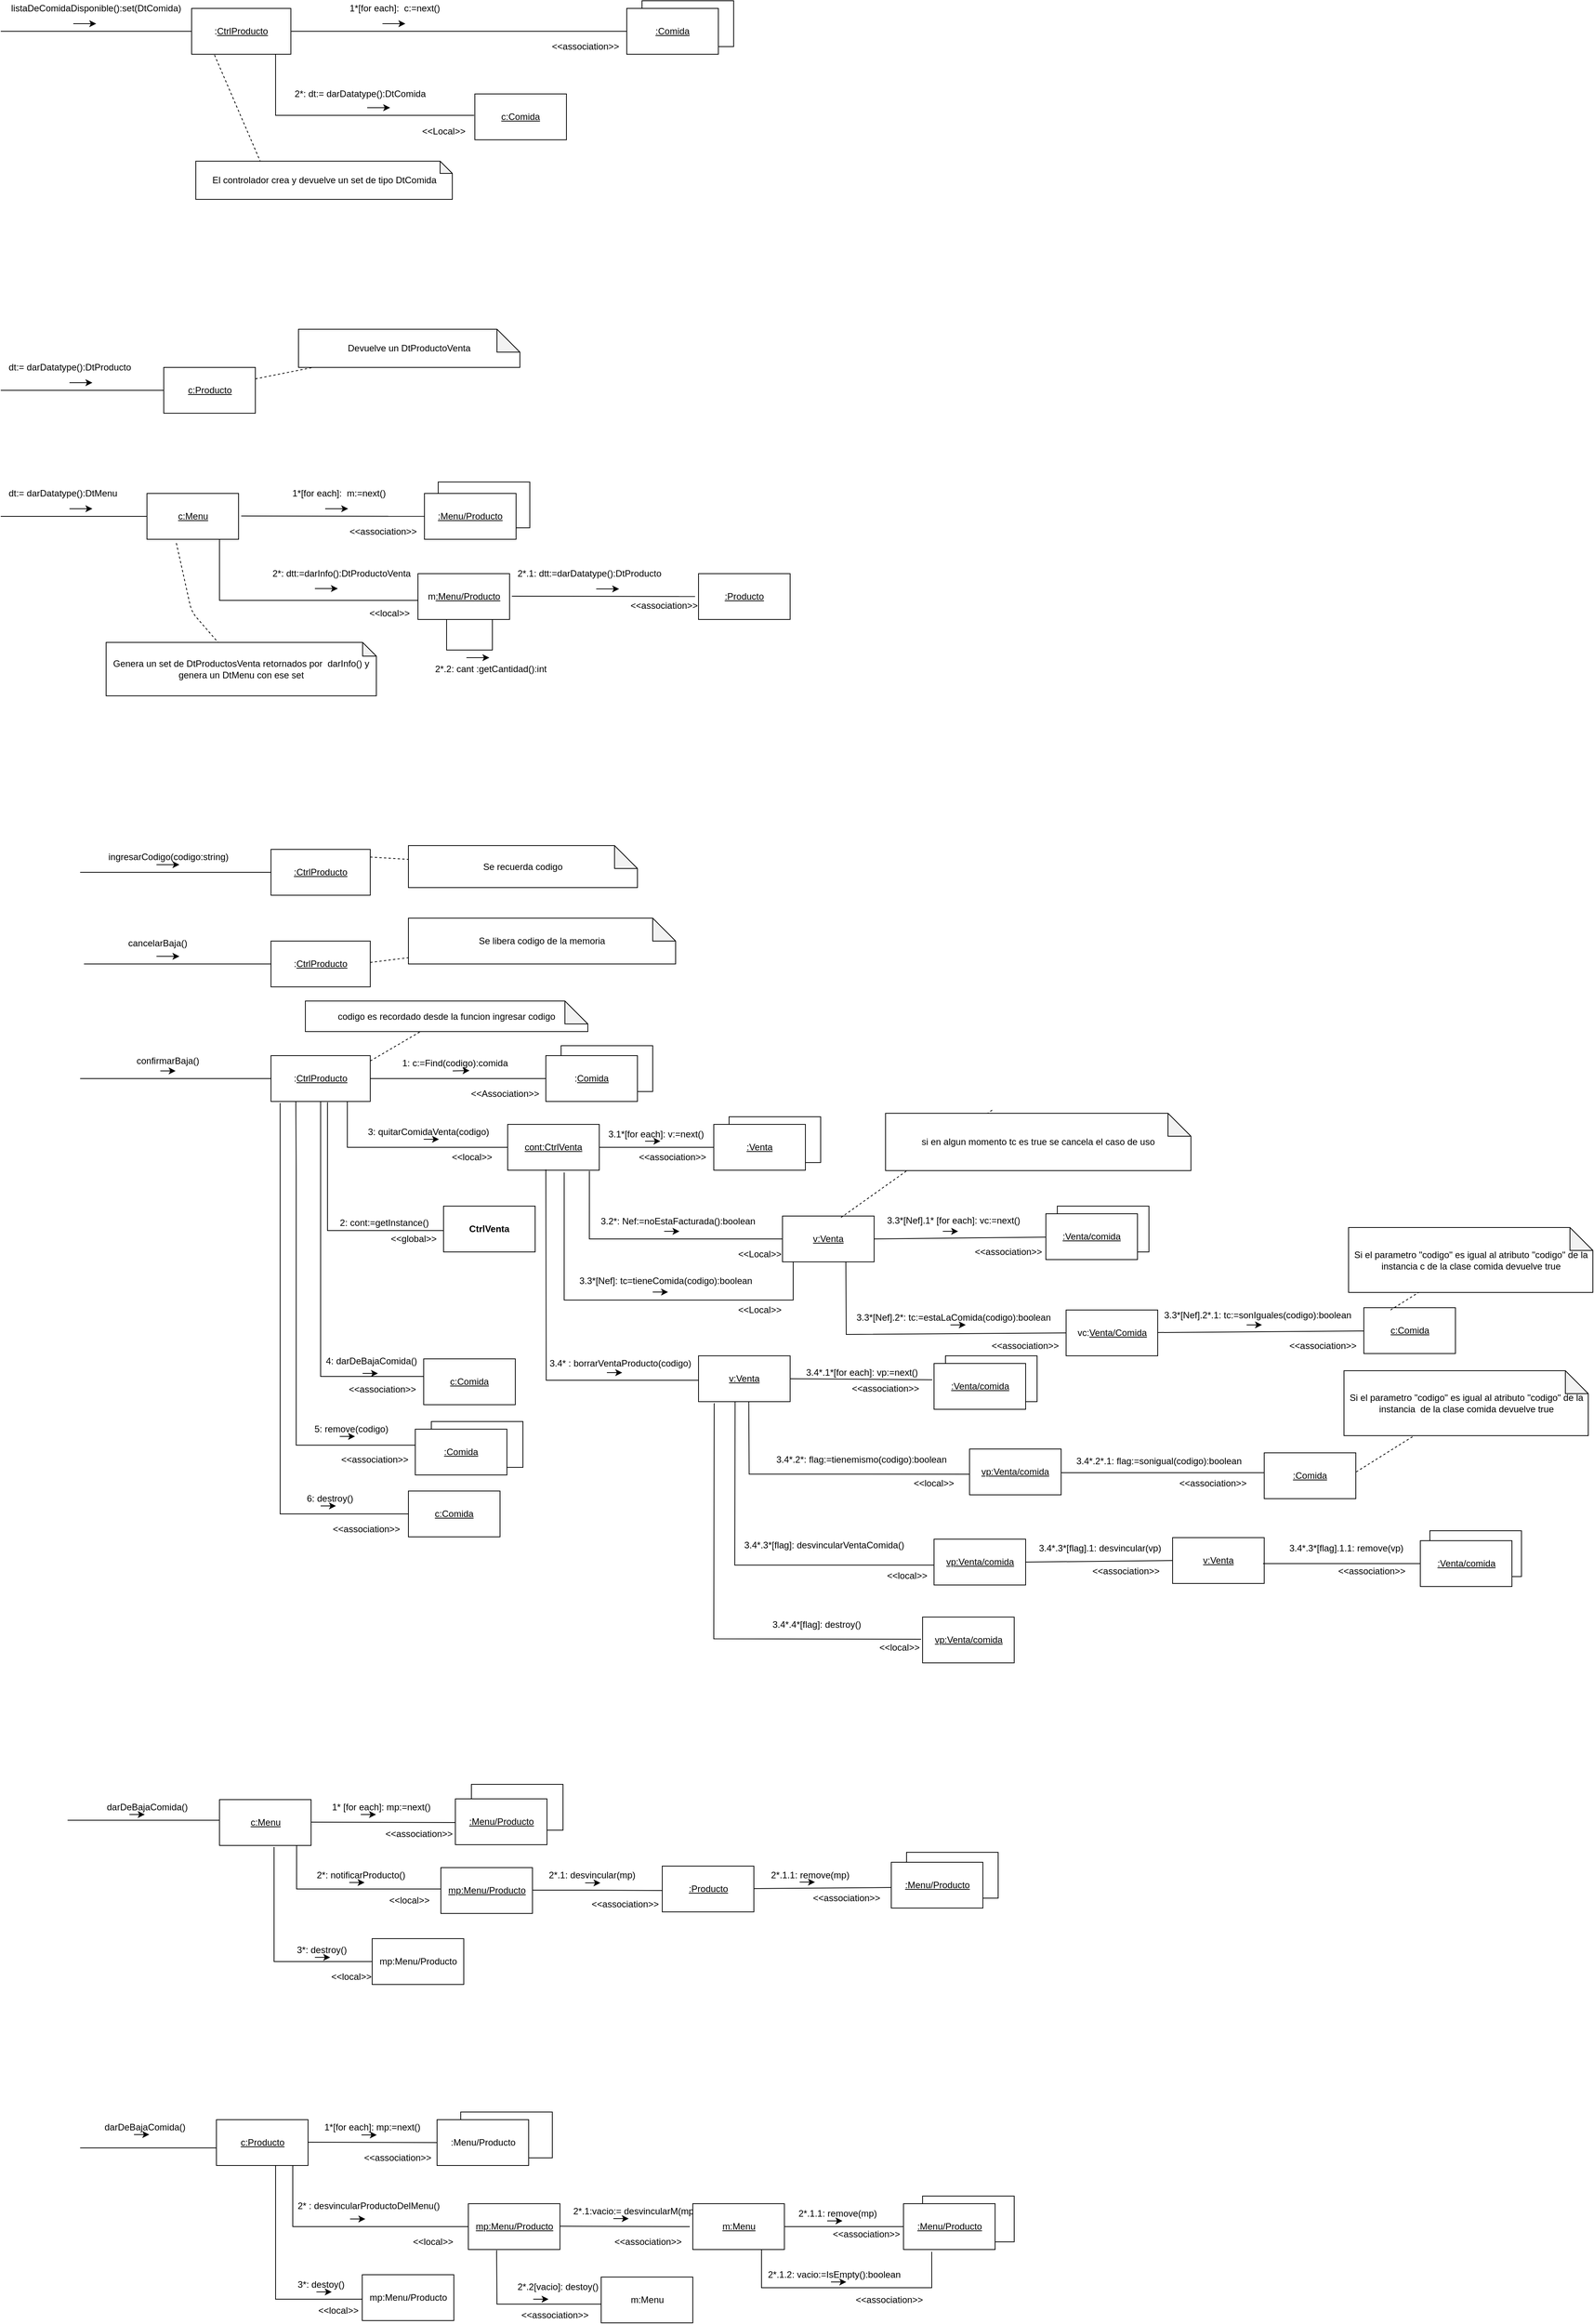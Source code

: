 <mxfile version="10.6.7" type="google"><diagram id="8ZuL53fBnTKYQdTXZJB1" name="Page-1"><mxGraphModel dx="2628" dy="1182" grid="1" gridSize="10" guides="1" tooltips="1" connect="1" arrows="1" fold="1" page="1" pageScale="1" pageWidth="850" pageHeight="1100" math="0" shadow="0"><root><mxCell id="0"/><mxCell id="1" parent="0"/><mxCell id="kp3QVYs0NOQMn31zcPfg-31" value="" style="rounded=0;whiteSpace=wrap;html=1;" parent="1" vertex="1"><mxGeometry x="583" y="730" width="120" height="60" as="geometry"/></mxCell><mxCell id="3lWbRvoysA0KFnT1BP3h-3" value="" style="rounded=0;whiteSpace=wrap;html=1;" parent="1" vertex="1"><mxGeometry x="850" y="100" width="120" height="60" as="geometry"/></mxCell><mxCell id="sJbSfijIt4_5veiHON84-160" value="" style="rounded=0;whiteSpace=wrap;html=1;" parent="1" vertex="1"><mxGeometry x="1217.5" y="2974" width="120" height="60" as="geometry"/></mxCell><mxCell id="sJbSfijIt4_5veiHON84-142" value="" style="rounded=0;whiteSpace=wrap;html=1;" parent="1" vertex="1"><mxGeometry x="612.5" y="2864" width="120" height="60" as="geometry"/></mxCell><mxCell id="sJbSfijIt4_5veiHON84-132" value="" style="rounded=0;whiteSpace=wrap;html=1;" parent="1" vertex="1"><mxGeometry x="1196.5" y="2524" width="120" height="60" as="geometry"/></mxCell><mxCell id="sJbSfijIt4_5veiHON84-115" value="" style="rounded=0;whiteSpace=wrap;html=1;" parent="1" vertex="1"><mxGeometry x="626.5" y="2435" width="120" height="60" as="geometry"/></mxCell><mxCell id="sJbSfijIt4_5veiHON84-95" value="" style="rounded=0;whiteSpace=wrap;html=1;" parent="1" vertex="1"><mxGeometry x="574" y="1960" width="120" height="60" as="geometry"/></mxCell><mxCell id="sJbSfijIt4_5veiHON84-60" value="" style="rounded=0;whiteSpace=wrap;html=1;" parent="1" vertex="1"><mxGeometry x="1394" y="1678" width="120" height="60" as="geometry"/></mxCell><mxCell id="sJbSfijIt4_5veiHON84-49" value="" style="rounded=0;whiteSpace=wrap;html=1;" parent="1" vertex="1"><mxGeometry x="964" y="1561" width="120" height="60" as="geometry"/></mxCell><mxCell id="sJbSfijIt4_5veiHON84-34" value="" style="rounded=0;whiteSpace=wrap;html=1;" parent="1" vertex="1"><mxGeometry x="744" y="1468" width="120" height="60" as="geometry"/></mxCell><mxCell id="sJbSfijIt4_5veiHON84-1" value="" style="endArrow=none;html=1;" parent="1" target="sJbSfijIt4_5veiHON84-3" edge="1"><mxGeometry width="50" height="50" relative="1" as="geometry"><mxPoint x="10" y="140" as="sourcePoint"/><mxPoint x="100" y="50" as="targetPoint"/></mxGeometry></mxCell><mxCell id="sJbSfijIt4_5veiHON84-3" value=":&lt;u&gt;CtrlProducto&lt;/u&gt;" style="rounded=0;whiteSpace=wrap;html=1;" parent="1" vertex="1"><mxGeometry x="260" y="110" width="130" height="60" as="geometry"/></mxCell><mxCell id="sJbSfijIt4_5veiHON84-5" value="listaDeComidaDisponible():set(DtComida)" style="text;html=1;strokeColor=none;fillColor=none;align=center;verticalAlign=middle;whiteSpace=wrap;rounded=0;" parent="1" vertex="1"><mxGeometry x="20" y="100" width="230" height="20" as="geometry"/></mxCell><mxCell id="sJbSfijIt4_5veiHON84-8" value="" style="endArrow=classic;html=1;" parent="1" edge="1"><mxGeometry width="50" height="50" relative="1" as="geometry"><mxPoint x="105" y="130" as="sourcePoint"/><mxPoint x="135" y="130" as="targetPoint"/></mxGeometry></mxCell><mxCell id="sJbSfijIt4_5veiHON84-9" value="" style="endArrow=none;html=1;" parent="1" target="sJbSfijIt4_5veiHON84-10" edge="1"><mxGeometry width="50" height="50" relative="1" as="geometry"><mxPoint x="114" y="1241" as="sourcePoint"/><mxPoint x="184" y="1241" as="targetPoint"/></mxGeometry></mxCell><mxCell id="sJbSfijIt4_5veiHON84-10" value="&lt;u&gt;:CtrlProducto&lt;/u&gt;" style="rounded=0;whiteSpace=wrap;html=1;" parent="1" vertex="1"><mxGeometry x="364" y="1211" width="130" height="60" as="geometry"/></mxCell><mxCell id="sJbSfijIt4_5veiHON84-11" value="ingresarCodigo(codigo:string)" style="text;html=1;resizable=0;points=[];autosize=1;align=left;verticalAlign=top;spacingTop=-4;" parent="1" vertex="1"><mxGeometry x="149" y="1211" width="180" height="20" as="geometry"/></mxCell><mxCell id="sJbSfijIt4_5veiHON84-14" value="" style="endArrow=classic;html=1;" parent="1" edge="1"><mxGeometry width="50" height="50" relative="1" as="geometry"><mxPoint x="214" y="1231" as="sourcePoint"/><mxPoint x="244" y="1231" as="targetPoint"/></mxGeometry></mxCell><mxCell id="sJbSfijIt4_5veiHON84-15" value="" style="endArrow=none;dashed=1;html=1;" parent="1" target="sJbSfijIt4_5veiHON84-16" edge="1"><mxGeometry width="50" height="50" relative="1" as="geometry"><mxPoint x="494" y="1221" as="sourcePoint"/><mxPoint x="574" y="1181" as="targetPoint"/></mxGeometry></mxCell><mxCell id="sJbSfijIt4_5veiHON84-16" value="Se recuerda codigo" style="shape=note;whiteSpace=wrap;html=1;backgroundOutline=1;darkOpacity=0.05;" parent="1" vertex="1"><mxGeometry x="544" y="1206" width="300" height="55" as="geometry"/></mxCell><mxCell id="sJbSfijIt4_5veiHON84-17" value="" style="endArrow=none;html=1;" parent="1" target="sJbSfijIt4_5veiHON84-18" edge="1"><mxGeometry width="50" height="50" relative="1" as="geometry"><mxPoint x="119" y="1361" as="sourcePoint"/><mxPoint x="364" y="1361" as="targetPoint"/></mxGeometry></mxCell><mxCell id="sJbSfijIt4_5veiHON84-18" value=":&lt;u&gt;CtrlProducto&lt;/u&gt;" style="rounded=0;whiteSpace=wrap;html=1;" parent="1" vertex="1"><mxGeometry x="364" y="1331" width="130" height="60" as="geometry"/></mxCell><mxCell id="sJbSfijIt4_5veiHON84-19" value="cancelarBaja()" style="text;html=1;resizable=0;points=[];autosize=1;align=left;verticalAlign=top;spacingTop=-4;" parent="1" vertex="1"><mxGeometry x="175" y="1324" width="100" height="20" as="geometry"/></mxCell><mxCell id="sJbSfijIt4_5veiHON84-20" value="" style="endArrow=classic;html=1;" parent="1" edge="1"><mxGeometry width="50" height="50" relative="1" as="geometry"><mxPoint x="214" y="1351" as="sourcePoint"/><mxPoint x="244" y="1351" as="targetPoint"/></mxGeometry></mxCell><mxCell id="sJbSfijIt4_5veiHON84-21" value="" style="endArrow=none;dashed=1;html=1;" parent="1" target="sJbSfijIt4_5veiHON84-22" edge="1"><mxGeometry width="50" height="50" relative="1" as="geometry"><mxPoint x="494" y="1359" as="sourcePoint"/><mxPoint x="584" y="1331" as="targetPoint"/></mxGeometry></mxCell><mxCell id="sJbSfijIt4_5veiHON84-22" value="Se libera codigo de la memoria" style="shape=note;whiteSpace=wrap;html=1;backgroundOutline=1;darkOpacity=0.05;" parent="1" vertex="1"><mxGeometry x="544" y="1301" width="350" height="60" as="geometry"/></mxCell><mxCell id="sJbSfijIt4_5veiHON84-23" value="" style="endArrow=none;html=1;" parent="1" target="sJbSfijIt4_5veiHON84-24" edge="1"><mxGeometry width="50" height="50" relative="1" as="geometry"><mxPoint x="114" y="1511" as="sourcePoint"/><mxPoint x="354" y="1511" as="targetPoint"/></mxGeometry></mxCell><mxCell id="fb5zJIfOj_ij37inTEUS-1" style="edgeStyle=orthogonalEdgeStyle;rounded=0;orthogonalLoop=1;jettySize=auto;html=1;exitX=0.569;exitY=1.017;exitDx=0;exitDy=0;exitPerimeter=0;endArrow=none;endFill=0;entryX=0;entryY=0.5;entryDx=0;entryDy=0;" parent="1" source="sJbSfijIt4_5veiHON84-24" target="fb5zJIfOj_ij37inTEUS-2" edge="1"><mxGeometry relative="1" as="geometry"><mxPoint x="530" y="1710" as="targetPoint"/><Array as="points"><mxPoint x="438" y="1710"/><mxPoint x="590" y="1710"/></Array></mxGeometry></mxCell><mxCell id="fb5zJIfOj_ij37inTEUS-3" value="2: cont:=getInstance()" style="text;html=1;resizable=0;points=[];align=center;verticalAlign=middle;labelBackgroundColor=#ffffff;" parent="fb5zJIfOj_ij37inTEUS-1" vertex="1" connectable="0"><mxGeometry x="0.292" y="21" relative="1" as="geometry"><mxPoint x="33.5" y="11" as="offset"/></mxGeometry></mxCell><mxCell id="sJbSfijIt4_5veiHON84-24" value=":&lt;u&gt;CtrlProducto&lt;/u&gt;" style="rounded=0;whiteSpace=wrap;html=1;" parent="1" vertex="1"><mxGeometry x="364" y="1481" width="130" height="60" as="geometry"/></mxCell><mxCell id="sJbSfijIt4_5veiHON84-25" value="confirmarBaja()" style="text;html=1;resizable=0;points=[];autosize=1;align=left;verticalAlign=top;spacingTop=-4;" parent="1" vertex="1"><mxGeometry x="186" y="1478" width="100" height="20" as="geometry"/></mxCell><mxCell id="sJbSfijIt4_5veiHON84-26" value="" style="endArrow=classic;html=1;" parent="1" edge="1"><mxGeometry width="50" height="50" relative="1" as="geometry"><mxPoint x="219" y="1501" as="sourcePoint"/><mxPoint x="239" y="1501" as="targetPoint"/></mxGeometry></mxCell><mxCell id="sJbSfijIt4_5veiHON84-27" value="" style="endArrow=none;dashed=1;html=1;" parent="1" target="sJbSfijIt4_5veiHON84-28" edge="1"><mxGeometry width="50" height="50" relative="1" as="geometry"><mxPoint x="494" y="1488" as="sourcePoint"/><mxPoint x="564" y="1461" as="targetPoint"/></mxGeometry></mxCell><mxCell id="sJbSfijIt4_5veiHON84-28" value="codigo es recordado desde la funcion ingresar codigo" style="shape=note;whiteSpace=wrap;html=1;backgroundOutline=1;darkOpacity=0.05;" parent="1" vertex="1"><mxGeometry x="409" y="1409.5" width="370" height="40" as="geometry"/></mxCell><mxCell id="sJbSfijIt4_5veiHON84-29" value="" style="endArrow=none;html=1;exitX=1;exitY=0.5;exitDx=0;exitDy=0;" parent="1" source="sJbSfijIt4_5veiHON84-24" target="sJbSfijIt4_5veiHON84-30" edge="1"><mxGeometry width="50" height="50" relative="1" as="geometry"><mxPoint x="494" y="1536" as="sourcePoint"/><mxPoint x="744" y="1511" as="targetPoint"/></mxGeometry></mxCell><mxCell id="sJbSfijIt4_5veiHON84-30" value=":&lt;u&gt;Comida&lt;/u&gt;" style="rounded=0;whiteSpace=wrap;html=1;" parent="1" vertex="1"><mxGeometry x="724" y="1481" width="120" height="60" as="geometry"/></mxCell><mxCell id="sJbSfijIt4_5veiHON84-31" value="1: c:=Find(codigo):comida" style="text;html=1;resizable=0;points=[];autosize=1;align=left;verticalAlign=top;spacingTop=-4;" parent="1" vertex="1"><mxGeometry x="534" y="1481" width="160" height="20" as="geometry"/></mxCell><mxCell id="sJbSfijIt4_5veiHON84-32" value="" style="endArrow=classic;html=1;" parent="1" edge="1"><mxGeometry width="50" height="50" relative="1" as="geometry"><mxPoint x="602" y="1501" as="sourcePoint"/><mxPoint x="624" y="1500.5" as="targetPoint"/></mxGeometry></mxCell><mxCell id="sJbSfijIt4_5veiHON84-33" value="&amp;lt;&amp;lt;Association&amp;gt;&amp;gt;" style="text;html=1;resizable=0;points=[];autosize=1;align=left;verticalAlign=top;spacingTop=-4;" parent="1" vertex="1"><mxGeometry x="624" y="1521" width="110" height="20" as="geometry"/></mxCell><mxCell id="sJbSfijIt4_5veiHON84-35" value="" style="endArrow=none;html=1;rounded=0;exitX=0;exitY=0.5;exitDx=0;exitDy=0;" parent="1" source="sJbSfijIt4_5veiHON84-38" edge="1"><mxGeometry width="50" height="50" relative="1" as="geometry"><mxPoint x="534" y="1601" as="sourcePoint"/><mxPoint x="464" y="1541" as="targetPoint"/><Array as="points"><mxPoint x="464" y="1601"/></Array></mxGeometry></mxCell><mxCell id="sJbSfijIt4_5veiHON84-38" value="&lt;u&gt;cont:CtrlVenta&lt;/u&gt;" style="rounded=0;whiteSpace=wrap;html=1;" parent="1" vertex="1"><mxGeometry x="674" y="1571" width="120" height="60" as="geometry"/></mxCell><mxCell id="sJbSfijIt4_5veiHON84-39" value="3: quitarComidaVenta(codigo)" style="text;html=1;resizable=0;points=[];autosize=1;align=left;verticalAlign=top;spacingTop=-4;" parent="1" vertex="1"><mxGeometry x="489" y="1571" width="170" height="20" as="geometry"/></mxCell><mxCell id="sJbSfijIt4_5veiHON84-40" value="" style="endArrow=classic;html=1;" parent="1" edge="1"><mxGeometry width="50" height="50" relative="1" as="geometry"><mxPoint x="564" y="1590.5" as="sourcePoint"/><mxPoint x="584" y="1590.5" as="targetPoint"/></mxGeometry></mxCell><mxCell id="sJbSfijIt4_5veiHON84-41" value="&amp;lt;&amp;lt;local&amp;gt;&amp;gt;" style="text;html=1;resizable=0;points=[];autosize=1;align=left;verticalAlign=top;spacingTop=-4;" parent="1" vertex="1"><mxGeometry x="599" y="1604" width="70" height="20" as="geometry"/></mxCell><mxCell id="sJbSfijIt4_5veiHON84-44" value="" style="endArrow=none;html=1;exitX=1;exitY=0.5;exitDx=0;exitDy=0;" parent="1" source="sJbSfijIt4_5veiHON84-38" target="sJbSfijIt4_5veiHON84-47" edge="1"><mxGeometry width="50" height="50" relative="1" as="geometry"><mxPoint x="794" y="1624" as="sourcePoint"/><mxPoint x="964" y="1601" as="targetPoint"/></mxGeometry></mxCell><mxCell id="sJbSfijIt4_5veiHON84-45" value="3.1*[for each]: v:=next()" style="text;html=1;resizable=0;points=[];autosize=1;align=left;verticalAlign=top;spacingTop=-4;" parent="1" vertex="1"><mxGeometry x="804" y="1574" width="140" height="20" as="geometry"/></mxCell><mxCell id="sJbSfijIt4_5veiHON84-46" value="" style="endArrow=classic;html=1;" parent="1" edge="1"><mxGeometry width="50" height="50" relative="1" as="geometry"><mxPoint x="854" y="1593" as="sourcePoint"/><mxPoint x="874" y="1593" as="targetPoint"/></mxGeometry></mxCell><mxCell id="sJbSfijIt4_5veiHON84-47" value="&lt;u&gt;:Venta&lt;/u&gt;" style="rounded=0;whiteSpace=wrap;html=1;" parent="1" vertex="1"><mxGeometry x="944" y="1571" width="120" height="60" as="geometry"/></mxCell><mxCell id="sJbSfijIt4_5veiHON84-48" value="&amp;lt;&amp;lt;association&amp;gt;&amp;gt;" style="text;html=1;resizable=0;points=[];autosize=1;align=left;verticalAlign=top;spacingTop=-4;" parent="1" vertex="1"><mxGeometry x="844" y="1604" width="110" height="20" as="geometry"/></mxCell><mxCell id="sJbSfijIt4_5veiHON84-50" value="" style="endArrow=none;html=1;entryX=0.892;entryY=1.017;entryDx=0;entryDy=0;entryPerimeter=0;rounded=0;" parent="1" target="sJbSfijIt4_5veiHON84-38" edge="1"><mxGeometry width="50" height="50" relative="1" as="geometry"><mxPoint x="1034" y="1721" as="sourcePoint"/><mxPoint x="794" y="1631" as="targetPoint"/><Array as="points"><mxPoint x="781" y="1721"/></Array></mxGeometry></mxCell><mxCell id="sJbSfijIt4_5veiHON84-52" value="" style="endArrow=classic;html=1;" parent="1" edge="1"><mxGeometry width="50" height="50" relative="1" as="geometry"><mxPoint x="879" y="1711" as="sourcePoint"/><mxPoint x="899" y="1711" as="targetPoint"/></mxGeometry></mxCell><mxCell id="sJbSfijIt4_5veiHON84-53" value="&lt;u&gt;v:Venta&lt;/u&gt;" style="rounded=0;whiteSpace=wrap;html=1;" parent="1" vertex="1"><mxGeometry x="1034" y="1691" width="120" height="60" as="geometry"/></mxCell><mxCell id="sJbSfijIt4_5veiHON84-54" value="&amp;lt;&amp;lt;Local&amp;gt;&amp;gt;" style="text;html=1;resizable=0;points=[];autosize=1;align=left;verticalAlign=top;spacingTop=-4;" parent="1" vertex="1"><mxGeometry x="974" y="1731" width="70" height="20" as="geometry"/></mxCell><mxCell id="sJbSfijIt4_5veiHON84-55" value="" style="endArrow=none;html=1;" parent="1" target="sJbSfijIt4_5veiHON84-58" edge="1"><mxGeometry width="50" height="50" relative="1" as="geometry"><mxPoint x="1154" y="1721" as="sourcePoint"/><mxPoint x="1384" y="1721" as="targetPoint"/></mxGeometry></mxCell><mxCell id="sJbSfijIt4_5veiHON84-57" value="" style="endArrow=classic;html=1;" parent="1" edge="1"><mxGeometry width="50" height="50" relative="1" as="geometry"><mxPoint x="1244" y="1711" as="sourcePoint"/><mxPoint x="1264" y="1711" as="targetPoint"/></mxGeometry></mxCell><mxCell id="sJbSfijIt4_5veiHON84-58" value="&lt;u&gt;:Venta/comida&lt;/u&gt;" style="rounded=0;whiteSpace=wrap;html=1;" parent="1" vertex="1"><mxGeometry x="1379" y="1688" width="120" height="60" as="geometry"/></mxCell><mxCell id="sJbSfijIt4_5veiHON84-59" value="&amp;lt;&amp;lt;association&amp;gt;&amp;gt;" style="text;html=1;resizable=0;points=[];autosize=1;align=left;verticalAlign=top;spacingTop=-4;" parent="1" vertex="1"><mxGeometry x="1284" y="1728" width="110" height="20" as="geometry"/></mxCell><mxCell id="sJbSfijIt4_5veiHON84-61" value="" style="endArrow=none;dashed=1;html=1;entryX=0.354;entryY=-0.075;entryDx=0;entryDy=0;entryPerimeter=0;exitX=0.638;exitY=0.033;exitDx=0;exitDy=0;exitPerimeter=0;" parent="1" source="sJbSfijIt4_5veiHON84-53" target="sJbSfijIt4_5veiHON84-62" edge="1"><mxGeometry width="50" height="50" relative="1" as="geometry"><mxPoint x="1115.5" y="1686" as="sourcePoint"/><mxPoint x="1174" y="1631" as="targetPoint"/></mxGeometry></mxCell><mxCell id="sJbSfijIt4_5veiHON84-62" value="si en algun momento tc es true se cancela el caso de uso" style="shape=note;whiteSpace=wrap;html=1;backgroundOutline=1;darkOpacity=0.05;" parent="1" vertex="1"><mxGeometry x="1169" y="1556.5" width="400" height="75" as="geometry"/></mxCell><mxCell id="sJbSfijIt4_5veiHON84-63" value="" style="endArrow=none;html=1;entryX=0.617;entryY=1.05;entryDx=0;entryDy=0;entryPerimeter=0;rounded=0;" parent="1" target="sJbSfijIt4_5veiHON84-38" edge="1"><mxGeometry width="50" height="50" relative="1" as="geometry"><mxPoint x="1048" y="1751" as="sourcePoint"/><mxPoint x="774" y="1771" as="targetPoint"/><Array as="points"><mxPoint x="1048" y="1801"/><mxPoint x="748" y="1801"/></Array></mxGeometry></mxCell><mxCell id="sJbSfijIt4_5veiHON84-64" value="3.2*: Nef:=noEstaFacturada():boolean" style="text;html=1;resizable=0;points=[];autosize=1;align=left;verticalAlign=top;spacingTop=-4;" parent="1" vertex="1"><mxGeometry x="794" y="1688" width="220" height="20" as="geometry"/></mxCell><mxCell id="sJbSfijIt4_5veiHON84-65" value="" style="endArrow=classic;html=1;" parent="1" edge="1"><mxGeometry width="50" height="50" relative="1" as="geometry"><mxPoint x="864" y="1790.5" as="sourcePoint"/><mxPoint x="884" y="1790.5" as="targetPoint"/></mxGeometry></mxCell><mxCell id="sJbSfijIt4_5veiHON84-66" value="&amp;lt;&amp;lt;Local&amp;gt;&amp;gt;" style="text;html=1;resizable=0;points=[];autosize=1;align=left;verticalAlign=top;spacingTop=-4;" parent="1" vertex="1"><mxGeometry x="974" y="1804" width="70" height="20" as="geometry"/></mxCell><mxCell id="sJbSfijIt4_5veiHON84-76" value="" style="endArrow=none;html=1;rounded=0;exitX=0;exitY=0.5;exitDx=0;exitDy=0;" parent="1" source="sJbSfijIt4_5veiHON84-79" edge="1"><mxGeometry width="50" height="50" relative="1" as="geometry"><mxPoint x="1335.5" y="1846" as="sourcePoint"/><mxPoint x="1117" y="1751" as="targetPoint"/><Array as="points"><mxPoint x="1117.5" y="1846"/></Array></mxGeometry></mxCell><mxCell id="sJbSfijIt4_5veiHON84-77" value="3.3*[Nef].2*: tc:=estaLaComida(codigo):boolean" style="text;html=1;resizable=0;points=[];autosize=1;align=left;verticalAlign=top;spacingTop=-4;" parent="1" vertex="1"><mxGeometry x="1129" y="1814" width="270" height="20" as="geometry"/></mxCell><mxCell id="sJbSfijIt4_5veiHON84-79" value="vc:&lt;u&gt;Venta/Comida&lt;/u&gt;" style="rounded=0;whiteSpace=wrap;html=1;" parent="1" vertex="1"><mxGeometry x="1405.5" y="1814" width="120" height="60" as="geometry"/></mxCell><mxCell id="sJbSfijIt4_5veiHON84-81" value="&amp;lt;&amp;lt;association&amp;gt;&amp;gt;" style="text;html=1;resizable=0;points=[];autosize=1;align=left;verticalAlign=top;spacingTop=-4;" parent="1" vertex="1"><mxGeometry x="1305.5" y="1851" width="110" height="20" as="geometry"/></mxCell><mxCell id="sJbSfijIt4_5veiHON84-82" value="" style="endArrow=classic;html=1;" parent="1" edge="1"><mxGeometry width="50" height="50" relative="1" as="geometry"><mxPoint x="1254" y="1833.5" as="sourcePoint"/><mxPoint x="1274" y="1833.5" as="targetPoint"/></mxGeometry></mxCell><mxCell id="sJbSfijIt4_5veiHON84-83" value="" style="endArrow=none;html=1;entryX=0.5;entryY=1;entryDx=0;entryDy=0;rounded=0;" parent="1" target="sJbSfijIt4_5veiHON84-24" edge="1"><mxGeometry width="50" height="50" relative="1" as="geometry"><mxPoint x="564" y="1901" as="sourcePoint"/><mxPoint x="454" y="1731" as="targetPoint"/><Array as="points"><mxPoint x="429" y="1901"/></Array></mxGeometry></mxCell><mxCell id="sJbSfijIt4_5veiHON84-84" value="" style="endArrow=none;html=1;entryX=0.092;entryY=1.033;entryDx=0;entryDy=0;entryPerimeter=0;rounded=0;" parent="1" target="sJbSfijIt4_5veiHON84-24" edge="1"><mxGeometry width="50" height="50" relative="1" as="geometry"><mxPoint x="544" y="2081" as="sourcePoint"/><mxPoint x="354" y="1708" as="targetPoint"/><Array as="points"><mxPoint x="376" y="2081"/></Array></mxGeometry></mxCell><mxCell id="sJbSfijIt4_5veiHON84-85" value="" style="endArrow=none;html=1;entryX=0.25;entryY=1;entryDx=0;entryDy=0;rounded=0;" parent="1" target="sJbSfijIt4_5veiHON84-24" edge="1"><mxGeometry width="50" height="50" relative="1" as="geometry"><mxPoint x="554" y="1991" as="sourcePoint"/><mxPoint x="374" y="1751" as="targetPoint"/><Array as="points"><mxPoint x="397" y="1991"/><mxPoint x="397" y="1631"/></Array></mxGeometry></mxCell><mxCell id="sJbSfijIt4_5veiHON84-86" value="4: darDeBajaComida()" style="text;html=1;resizable=0;points=[];autosize=1;align=left;verticalAlign=top;spacingTop=-4;" parent="1" vertex="1"><mxGeometry x="434" y="1871" width="130" height="20" as="geometry"/></mxCell><mxCell id="sJbSfijIt4_5veiHON84-87" value="&amp;lt;&amp;lt;association&amp;gt;&amp;gt;" style="text;html=1;resizable=0;points=[];autosize=1;align=left;verticalAlign=top;spacingTop=-4;" parent="1" vertex="1"><mxGeometry x="464" y="1908" width="110" height="20" as="geometry"/></mxCell><mxCell id="sJbSfijIt4_5veiHON84-88" value="&lt;u&gt;c:Comida&lt;/u&gt;" style="rounded=0;whiteSpace=wrap;html=1;" parent="1" vertex="1"><mxGeometry x="564" y="1878" width="120" height="60" as="geometry"/></mxCell><mxCell id="sJbSfijIt4_5veiHON84-92" value="" style="endArrow=classic;html=1;" parent="1" edge="1"><mxGeometry width="50" height="50" relative="1" as="geometry"><mxPoint x="484" y="1897" as="sourcePoint"/><mxPoint x="504" y="1897" as="targetPoint"/></mxGeometry></mxCell><mxCell id="sJbSfijIt4_5veiHON84-93" value="5: remove(codigo)" style="text;html=1;resizable=0;points=[];autosize=1;align=left;verticalAlign=top;spacingTop=-4;" parent="1" vertex="1"><mxGeometry x="419" y="1960" width="110" height="20" as="geometry"/></mxCell><mxCell id="sJbSfijIt4_5veiHON84-94" value="&lt;u&gt;:Comida&lt;/u&gt;" style="rounded=0;whiteSpace=wrap;html=1;" parent="1" vertex="1"><mxGeometry x="553" y="1970" width="120" height="60" as="geometry"/></mxCell><mxCell id="sJbSfijIt4_5veiHON84-96" value="6: destroy()" style="text;html=1;resizable=0;points=[];autosize=1;align=left;verticalAlign=top;spacingTop=-4;" parent="1" vertex="1"><mxGeometry x="409" y="2051" width="80" height="20" as="geometry"/></mxCell><mxCell id="sJbSfijIt4_5veiHON84-97" value="&lt;u&gt;c:Comida&lt;/u&gt;" style="rounded=0;whiteSpace=wrap;html=1;" parent="1" vertex="1"><mxGeometry x="544" y="2051" width="120" height="60" as="geometry"/></mxCell><mxCell id="sJbSfijIt4_5veiHON84-100" value="" style="endArrow=classic;html=1;" parent="1" edge="1"><mxGeometry width="50" height="50" relative="1" as="geometry"><mxPoint x="454" y="1979.5" as="sourcePoint"/><mxPoint x="474" y="1979.5" as="targetPoint"/></mxGeometry></mxCell><mxCell id="sJbSfijIt4_5veiHON84-101" value="" style="endArrow=classic;html=1;" parent="1" edge="1"><mxGeometry width="50" height="50" relative="1" as="geometry"><mxPoint x="429" y="2070.5" as="sourcePoint"/><mxPoint x="449" y="2070.5" as="targetPoint"/></mxGeometry></mxCell><mxCell id="sJbSfijIt4_5veiHON84-102" value="&amp;lt;&amp;lt;association&amp;gt;&amp;gt;" style="text;html=1;resizable=0;points=[];autosize=1;align=left;verticalAlign=top;spacingTop=-4;" parent="1" vertex="1"><mxGeometry x="454" y="2000" width="110" height="20" as="geometry"/></mxCell><mxCell id="sJbSfijIt4_5veiHON84-106" value="&amp;lt;&amp;lt;association&amp;gt;&amp;gt;" style="text;html=1;resizable=0;points=[];autosize=1;align=left;verticalAlign=top;spacingTop=-4;" parent="1" vertex="1"><mxGeometry x="443" y="2091" width="110" height="20" as="geometry"/></mxCell><mxCell id="sJbSfijIt4_5veiHON84-107" value="" style="endArrow=none;html=1;" parent="1" edge="1"><mxGeometry width="50" height="50" relative="1" as="geometry"><mxPoint x="97.5" y="2482" as="sourcePoint"/><mxPoint x="296.5" y="2482" as="targetPoint"/></mxGeometry></mxCell><mxCell id="sJbSfijIt4_5veiHON84-108" value="darDeBajaComida()" style="text;html=1;resizable=0;points=[];autosize=1;align=left;verticalAlign=top;spacingTop=-4;" parent="1" vertex="1"><mxGeometry x="146.5" y="2455" width="130" height="20" as="geometry"/></mxCell><mxCell id="sJbSfijIt4_5veiHON84-109" value="" style="endArrow=classic;html=1;" parent="1" edge="1"><mxGeometry width="50" height="50" relative="1" as="geometry"><mxPoint x="178.5" y="2474.5" as="sourcePoint"/><mxPoint x="198.5" y="2474.5" as="targetPoint"/></mxGeometry></mxCell><mxCell id="sJbSfijIt4_5veiHON84-110" value="&lt;u&gt;c:Menu&lt;/u&gt;" style="rounded=0;whiteSpace=wrap;html=1;" parent="1" vertex="1"><mxGeometry x="296.5" y="2455" width="120" height="60" as="geometry"/></mxCell><mxCell id="sJbSfijIt4_5veiHON84-111" value="" style="endArrow=none;html=1;" parent="1" edge="1"><mxGeometry width="50" height="50" relative="1" as="geometry"><mxPoint x="416.5" y="2484.5" as="sourcePoint"/><mxPoint x="606.5" y="2485" as="targetPoint"/></mxGeometry></mxCell><mxCell id="sJbSfijIt4_5veiHON84-112" value="1* [for each]: mp:=next()" style="text;html=1;resizable=0;points=[];autosize=1;align=left;verticalAlign=top;spacingTop=-4;" parent="1" vertex="1"><mxGeometry x="441.5" y="2455" width="140" height="20" as="geometry"/></mxCell><mxCell id="sJbSfijIt4_5veiHON84-113" value="" style="endArrow=classic;html=1;" parent="1" edge="1"><mxGeometry width="50" height="50" relative="1" as="geometry"><mxPoint x="481.5" y="2474.5" as="sourcePoint"/><mxPoint x="501.5" y="2474.5" as="targetPoint"/></mxGeometry></mxCell><mxCell id="sJbSfijIt4_5veiHON84-114" value="&lt;u&gt;:Menu/Producto&lt;/u&gt;" style="rounded=0;whiteSpace=wrap;html=1;" parent="1" vertex="1"><mxGeometry x="605.5" y="2454" width="120" height="60" as="geometry"/></mxCell><mxCell id="sJbSfijIt4_5veiHON84-116" value="&amp;lt;&amp;lt;association&amp;gt;&amp;gt;" style="text;html=1;resizable=0;points=[];autosize=1;align=left;verticalAlign=top;spacingTop=-4;" parent="1" vertex="1"><mxGeometry x="511.5" y="2490" width="110" height="20" as="geometry"/></mxCell><mxCell id="sJbSfijIt4_5veiHON84-117" value="" style="endArrow=none;html=1;rounded=0;entryX=0.842;entryY=1;entryDx=0;entryDy=0;entryPerimeter=0;" parent="1" target="sJbSfijIt4_5veiHON84-110" edge="1"><mxGeometry width="50" height="50" relative="1" as="geometry"><mxPoint x="586.5" y="2572" as="sourcePoint"/><mxPoint x="406.5" y="2515" as="targetPoint"/><Array as="points"><mxPoint x="397.5" y="2572"/></Array></mxGeometry></mxCell><mxCell id="sJbSfijIt4_5veiHON84-118" value="2*: notificarProducto()" style="text;html=1;resizable=0;points=[];autosize=1;align=left;verticalAlign=top;spacingTop=-4;" parent="1" vertex="1"><mxGeometry x="421.5" y="2544" width="130" height="20" as="geometry"/></mxCell><mxCell id="sJbSfijIt4_5veiHON84-119" value="" style="endArrow=classic;html=1;" parent="1" edge="1"><mxGeometry width="50" height="50" relative="1" as="geometry"><mxPoint x="466.5" y="2563.5" as="sourcePoint"/><mxPoint x="486.5" y="2563.5" as="targetPoint"/></mxGeometry></mxCell><mxCell id="sJbSfijIt4_5veiHON84-120" value="&amp;lt;&amp;lt;local&amp;gt;&amp;gt;" style="text;html=1;resizable=0;points=[];autosize=1;align=left;verticalAlign=top;spacingTop=-4;" parent="1" vertex="1"><mxGeometry x="516.5" y="2577" width="70" height="20" as="geometry"/></mxCell><mxCell id="sJbSfijIt4_5veiHON84-121" value="&lt;u&gt;mp:Menu/Producto&lt;/u&gt;" style="rounded=0;whiteSpace=wrap;html=1;" parent="1" vertex="1"><mxGeometry x="586.5" y="2544" width="120" height="60" as="geometry"/></mxCell><mxCell id="sJbSfijIt4_5veiHON84-122" value="" style="endArrow=none;html=1;" parent="1" edge="1"><mxGeometry width="50" height="50" relative="1" as="geometry"><mxPoint x="706.5" y="2573.5" as="sourcePoint"/><mxPoint x="876.5" y="2574" as="targetPoint"/><Array as="points"><mxPoint x="766.5" y="2573.5"/></Array></mxGeometry></mxCell><mxCell id="sJbSfijIt4_5veiHON84-123" value="2*.1: desvincular(mp)" style="text;html=1;resizable=0;points=[];autosize=1;align=left;verticalAlign=top;spacingTop=-4;" parent="1" vertex="1"><mxGeometry x="725.5" y="2544" width="130" height="20" as="geometry"/></mxCell><mxCell id="sJbSfijIt4_5veiHON84-124" value="" style="endArrow=classic;html=1;" parent="1" edge="1"><mxGeometry width="50" height="50" relative="1" as="geometry"><mxPoint x="775.5" y="2564" as="sourcePoint"/><mxPoint x="795.5" y="2564" as="targetPoint"/></mxGeometry></mxCell><mxCell id="sJbSfijIt4_5veiHON84-125" value="&amp;lt;&amp;lt;association&amp;gt;&amp;gt;" style="text;html=1;resizable=0;points=[];autosize=1;align=left;verticalAlign=top;spacingTop=-4;" parent="1" vertex="1"><mxGeometry x="781.5" y="2582" width="110" height="20" as="geometry"/></mxCell><mxCell id="sJbSfijIt4_5veiHON84-126" value="&lt;u&gt;:Producto&lt;/u&gt;" style="rounded=0;whiteSpace=wrap;html=1;" parent="1" vertex="1"><mxGeometry x="876.5" y="2542" width="120" height="60" as="geometry"/></mxCell><mxCell id="sJbSfijIt4_5veiHON84-127" value="" style="endArrow=none;html=1;entryX=0.964;entryY=-0.2;entryDx=0;entryDy=0;entryPerimeter=0;" parent="1" target="sJbSfijIt4_5veiHON84-130" edge="1"><mxGeometry width="50" height="50" relative="1" as="geometry"><mxPoint x="996.5" y="2571.5" as="sourcePoint"/><mxPoint x="1216.5" y="2571.5" as="targetPoint"/></mxGeometry></mxCell><mxCell id="sJbSfijIt4_5veiHON84-128" value="2*.1.1: remove(mp)" style="text;html=1;resizable=0;points=[];autosize=1;align=left;verticalAlign=top;spacingTop=-4;" parent="1" vertex="1"><mxGeometry x="1016.5" y="2544" width="120" height="20" as="geometry"/></mxCell><mxCell id="sJbSfijIt4_5veiHON84-129" value="" style="endArrow=classic;html=1;" parent="1" edge="1"><mxGeometry width="50" height="50" relative="1" as="geometry"><mxPoint x="1056.5" y="2563" as="sourcePoint"/><mxPoint x="1076.5" y="2563" as="targetPoint"/></mxGeometry></mxCell><mxCell id="sJbSfijIt4_5veiHON84-130" value="&amp;lt;&amp;lt;association&amp;gt;&amp;gt;" style="text;html=1;resizable=0;points=[];autosize=1;align=left;verticalAlign=top;spacingTop=-4;" parent="1" vertex="1"><mxGeometry x="1071.5" y="2574" width="110" height="20" as="geometry"/></mxCell><mxCell id="sJbSfijIt4_5veiHON84-131" value="&lt;u&gt;:Menu/Producto&lt;/u&gt;" style="rounded=0;whiteSpace=wrap;html=1;" parent="1" vertex="1"><mxGeometry x="1176.5" y="2537" width="120" height="60" as="geometry"/></mxCell><mxCell id="sJbSfijIt4_5veiHON84-134" value="&lt;u&gt;c:Producto&lt;/u&gt;" style="rounded=0;whiteSpace=wrap;html=1;" parent="1" vertex="1"><mxGeometry x="292.5" y="2874" width="120" height="60" as="geometry"/></mxCell><mxCell id="sJbSfijIt4_5veiHON84-135" value="darDeBajaComida()" style="text;html=1;resizable=0;points=[];autosize=1;align=left;verticalAlign=top;spacingTop=-4;" parent="1" vertex="1"><mxGeometry x="143.5" y="2874" width="130" height="20" as="geometry"/></mxCell><mxCell id="sJbSfijIt4_5veiHON84-136" value="" style="endArrow=classic;html=1;" parent="1" edge="1"><mxGeometry width="50" height="50" relative="1" as="geometry"><mxPoint x="184.5" y="2893.5" as="sourcePoint"/><mxPoint x="204.5" y="2893.5" as="targetPoint"/></mxGeometry></mxCell><mxCell id="sJbSfijIt4_5veiHON84-137" value="" style="endArrow=none;html=1;" parent="1" edge="1"><mxGeometry width="50" height="50" relative="1" as="geometry"><mxPoint x="412.5" y="2903.5" as="sourcePoint"/><mxPoint x="582.5" y="2904" as="targetPoint"/></mxGeometry></mxCell><mxCell id="sJbSfijIt4_5veiHON84-138" value="1*[for each]: mp:=next()" style="text;html=1;resizable=0;points=[];autosize=1;align=left;verticalAlign=top;spacingTop=-4;" parent="1" vertex="1"><mxGeometry x="431.5" y="2874" width="140" height="20" as="geometry"/></mxCell><mxCell id="sJbSfijIt4_5veiHON84-139" value="" style="endArrow=classic;html=1;" parent="1" edge="1"><mxGeometry width="50" height="50" relative="1" as="geometry"><mxPoint x="482.5" y="2894" as="sourcePoint"/><mxPoint x="502.5" y="2894" as="targetPoint"/></mxGeometry></mxCell><mxCell id="sJbSfijIt4_5veiHON84-140" value="&amp;lt;&amp;lt;association&amp;gt;&amp;gt;" style="text;html=1;resizable=0;points=[];autosize=1;align=left;verticalAlign=top;spacingTop=-4;" parent="1" vertex="1"><mxGeometry x="483.5" y="2914" width="110" height="20" as="geometry"/></mxCell><mxCell id="sJbSfijIt4_5veiHON84-141" value=":Menu/Producto" style="rounded=0;whiteSpace=wrap;html=1;" parent="1" vertex="1"><mxGeometry x="581.5" y="2874" width="120" height="60" as="geometry"/></mxCell><mxCell id="sJbSfijIt4_5veiHON84-143" value="" style="endArrow=none;html=1;rounded=0;" parent="1" edge="1"><mxGeometry width="50" height="50" relative="1" as="geometry"><mxPoint x="622.5" y="3014" as="sourcePoint"/><mxPoint x="392.5" y="2934" as="targetPoint"/><Array as="points"><mxPoint x="392.5" y="3014"/></Array></mxGeometry></mxCell><mxCell id="sJbSfijIt4_5veiHON84-144" value="2* : desvincularProductoDelMenu()" style="text;html=1;resizable=0;points=[];autosize=1;align=left;verticalAlign=top;spacingTop=-4;" parent="1" vertex="1"><mxGeometry x="396.5" y="2977" width="200" height="20" as="geometry"/></mxCell><mxCell id="sJbSfijIt4_5veiHON84-145" value="" style="endArrow=classic;html=1;" parent="1" edge="1"><mxGeometry width="50" height="50" relative="1" as="geometry"><mxPoint x="467.5" y="3004" as="sourcePoint"/><mxPoint x="487.5" y="3004" as="targetPoint"/></mxGeometry></mxCell><mxCell id="sJbSfijIt4_5veiHON84-146" value="&amp;lt;&amp;lt;local&amp;gt;&amp;gt;" style="text;html=1;resizable=0;points=[];autosize=1;align=left;verticalAlign=top;spacingTop=-4;" parent="1" vertex="1"><mxGeometry x="547.5" y="3024" width="70" height="20" as="geometry"/></mxCell><mxCell id="sJbSfijIt4_5veiHON84-147" value="&lt;u&gt;mp:Menu/Producto&lt;/u&gt;" style="rounded=0;whiteSpace=wrap;html=1;" parent="1" vertex="1"><mxGeometry x="622.5" y="2984" width="120" height="60" as="geometry"/></mxCell><mxCell id="sJbSfijIt4_5veiHON84-148" value="" style="endArrow=none;html=1;" parent="1" edge="1"><mxGeometry width="50" height="50" relative="1" as="geometry"><mxPoint x="742.5" y="3013.5" as="sourcePoint"/><mxPoint x="912.5" y="3014" as="targetPoint"/></mxGeometry></mxCell><mxCell id="sJbSfijIt4_5veiHON84-149" value="2*.1:vacio:= desvincularM(mp)" style="text;html=1;resizable=0;points=[];autosize=1;align=left;verticalAlign=top;spacingTop=-4;" parent="1" vertex="1"><mxGeometry x="757.5" y="2984" width="180" height="20" as="geometry"/></mxCell><mxCell id="sJbSfijIt4_5veiHON84-150" value="" style="endArrow=classic;html=1;" parent="1" edge="1"><mxGeometry width="50" height="50" relative="1" as="geometry"><mxPoint x="812.5" y="3003.5" as="sourcePoint"/><mxPoint x="832.5" y="3003.5" as="targetPoint"/></mxGeometry></mxCell><mxCell id="sJbSfijIt4_5veiHON84-151" value="&amp;lt;&amp;lt;association&amp;gt;&amp;gt;" style="text;html=1;resizable=0;points=[];autosize=1;align=left;verticalAlign=top;spacingTop=-4;" parent="1" vertex="1"><mxGeometry x="811.5" y="3024" width="110" height="20" as="geometry"/></mxCell><mxCell id="sJbSfijIt4_5veiHON84-154" value="&lt;u&gt;m:Menu&lt;/u&gt;" style="rounded=0;whiteSpace=wrap;html=1;" parent="1" vertex="1"><mxGeometry x="916.5" y="2984" width="120" height="60" as="geometry"/></mxCell><mxCell id="sJbSfijIt4_5veiHON84-155" value="" style="endArrow=none;html=1;" parent="1" edge="1"><mxGeometry width="50" height="50" relative="1" as="geometry"><mxPoint x="1036.5" y="3014" as="sourcePoint"/><mxPoint x="1202.5" y="3014" as="targetPoint"/></mxGeometry></mxCell><mxCell id="sJbSfijIt4_5veiHON84-156" value="2*.1.1: remove(mp)" style="text;html=1;resizable=0;points=[];autosize=1;align=left;verticalAlign=top;spacingTop=-4;" parent="1" vertex="1"><mxGeometry x="1052.5" y="2987" width="120" height="20" as="geometry"/></mxCell><mxCell id="sJbSfijIt4_5veiHON84-157" value="" style="endArrow=classic;html=1;" parent="1" edge="1"><mxGeometry width="50" height="50" relative="1" as="geometry"><mxPoint x="1092.5" y="3006.5" as="sourcePoint"/><mxPoint x="1112.5" y="3006.5" as="targetPoint"/></mxGeometry></mxCell><mxCell id="sJbSfijIt4_5veiHON84-158" value="&amp;lt;&amp;lt;association&amp;gt;&amp;gt;" style="text;html=1;resizable=0;points=[];autosize=1;align=left;verticalAlign=top;spacingTop=-4;" parent="1" vertex="1"><mxGeometry x="1097.5" y="3014" width="110" height="20" as="geometry"/></mxCell><mxCell id="sJbSfijIt4_5veiHON84-159" value="&lt;u&gt;:Menu/Producto&lt;/u&gt;" style="rounded=0;whiteSpace=wrap;html=1;" parent="1" vertex="1"><mxGeometry x="1192.5" y="2984" width="120" height="60" as="geometry"/></mxCell><mxCell id="sJbSfijIt4_5veiHON84-161" value="" style="endArrow=none;html=1;exitX=0.75;exitY=1;exitDx=0;exitDy=0;entryX=0.308;entryY=1.05;entryDx=0;entryDy=0;entryPerimeter=0;rounded=0;" parent="1" source="sJbSfijIt4_5veiHON84-154" target="sJbSfijIt4_5veiHON84-159" edge="1"><mxGeometry width="50" height="50" relative="1" as="geometry"><mxPoint x="1017.5" y="3114" as="sourcePoint"/><mxPoint x="1067.5" y="3064" as="targetPoint"/><Array as="points"><mxPoint x="1006.5" y="3094"/><mxPoint x="1229.5" y="3094"/></Array></mxGeometry></mxCell><mxCell id="sJbSfijIt4_5veiHON84-164" value="2*.1.2: vacio:=IsEmpty():boolean" style="text;html=1;resizable=0;points=[];autosize=1;align=left;verticalAlign=top;spacingTop=-4;" parent="1" vertex="1"><mxGeometry x="1012.5" y="3067" width="190" height="20" as="geometry"/></mxCell><mxCell id="sJbSfijIt4_5veiHON84-165" value="" style="endArrow=classic;html=1;" parent="1" edge="1"><mxGeometry width="50" height="50" relative="1" as="geometry"><mxPoint x="1097.5" y="3086.5" as="sourcePoint"/><mxPoint x="1117.5" y="3086.5" as="targetPoint"/></mxGeometry></mxCell><mxCell id="sJbSfijIt4_5veiHON84-166" value="&amp;lt;&amp;lt;association&amp;gt;&amp;gt;" style="text;html=1;resizable=0;points=[];autosize=1;align=left;verticalAlign=top;spacingTop=-4;" parent="1" vertex="1"><mxGeometry x="1127.5" y="3099.5" width="110" height="20" as="geometry"/></mxCell><mxCell id="sJbSfijIt4_5veiHON84-170" value="" style="endArrow=classic;html=1;" parent="1" edge="1"><mxGeometry width="50" height="50" relative="1" as="geometry"><mxPoint x="423.5" y="3099.5" as="sourcePoint"/><mxPoint x="443.5" y="3099.5" as="targetPoint"/></mxGeometry></mxCell><mxCell id="3lWbRvoysA0KFnT1BP3h-1" value="" style="endArrow=none;html=1;exitX=1;exitY=0.5;exitDx=0;exitDy=0;" parent="1" source="sJbSfijIt4_5veiHON84-3" target="3lWbRvoysA0KFnT1BP3h-2" edge="1"><mxGeometry width="50" height="50" relative="1" as="geometry"><mxPoint x="470" y="165" as="sourcePoint"/><mxPoint x="890" y="140" as="targetPoint"/></mxGeometry></mxCell><mxCell id="3lWbRvoysA0KFnT1BP3h-2" value="&lt;u&gt;:Comida&lt;/u&gt;" style="rounded=0;whiteSpace=wrap;html=1;" parent="1" vertex="1"><mxGeometry x="830" y="110" width="120" height="60" as="geometry"/></mxCell><mxCell id="3lWbRvoysA0KFnT1BP3h-4" value="&amp;lt;&amp;lt;association&amp;gt;&amp;gt;" style="text;html=1;resizable=0;points=[];autosize=1;align=left;verticalAlign=top;spacingTop=-4;" parent="1" vertex="1"><mxGeometry x="730" y="150" width="100" height="20" as="geometry"/></mxCell><mxCell id="3lWbRvoysA0KFnT1BP3h-5" value="1*[for each]:&amp;nbsp; c:=next()" style="text;html=1;resizable=0;points=[];autosize=1;align=left;verticalAlign=top;spacingTop=-4;" parent="1" vertex="1"><mxGeometry x="465" y="100" width="130" height="20" as="geometry"/></mxCell><mxCell id="3lWbRvoysA0KFnT1BP3h-6" value="" style="endArrow=none;dashed=1;html=1;entryX=0.251;entryY=0;entryDx=0;entryDy=0;entryPerimeter=0;" parent="1" target="3lWbRvoysA0KFnT1BP3h-7" edge="1"><mxGeometry width="50" height="50" relative="1" as="geometry"><mxPoint x="290" y="171" as="sourcePoint"/><mxPoint x="450" y="190" as="targetPoint"/></mxGeometry></mxCell><mxCell id="3lWbRvoysA0KFnT1BP3h-7" value="El controlador crea y devuelve un set de tipo DtComida" style="shape=note;whiteSpace=wrap;html=1;backgroundOutline=1;darkOpacity=0.05;size=16;" parent="1" vertex="1"><mxGeometry x="265.5" y="310" width="336" height="50" as="geometry"/></mxCell><mxCell id="3lWbRvoysA0KFnT1BP3h-8" value="" style="endArrow=none;html=1;" parent="1" target="kp3QVYs0NOQMn31zcPfg-15" edge="1"><mxGeometry width="50" height="50" relative="1" as="geometry"><mxPoint x="10" y="610" as="sourcePoint"/><mxPoint x="240" y="610" as="targetPoint"/></mxGeometry></mxCell><mxCell id="3lWbRvoysA0KFnT1BP3h-10" value="3.3*[Nef].1* [for each]: vc:=next()" style="text;html=1;resizable=0;points=[];autosize=1;align=left;verticalAlign=top;spacingTop=-4;" parent="1" vertex="1"><mxGeometry x="1169" y="1687" width="190" height="20" as="geometry"/></mxCell><mxCell id="3lWbRvoysA0KFnT1BP3h-11" value="3.3*[Nef]: tc=tieneComida(codigo):boolean" style="text;html=1;resizable=0;points=[];autosize=1;align=left;verticalAlign=top;spacingTop=-4;" parent="1" vertex="1"><mxGeometry x="765.5" y="1766" width="240" height="20" as="geometry"/></mxCell><mxCell id="3lWbRvoysA0KFnT1BP3h-12" value="" style="endArrow=none;html=1;" parent="1" target="3lWbRvoysA0KFnT1BP3h-13" edge="1"><mxGeometry width="50" height="50" relative="1" as="geometry"><mxPoint x="1525.5" y="1843.5" as="sourcePoint"/><mxPoint x="1602" y="1843.5" as="targetPoint"/></mxGeometry></mxCell><mxCell id="3lWbRvoysA0KFnT1BP3h-13" value="&lt;u&gt;c:Comida&lt;/u&gt;" style="rounded=0;whiteSpace=wrap;html=1;" parent="1" vertex="1"><mxGeometry x="1795.5" y="1811" width="120" height="60" as="geometry"/></mxCell><mxCell id="3lWbRvoysA0KFnT1BP3h-14" value="3.3*[Nef].2*.1: tc:=sonIguales(codigo):boolean" style="text;html=1;resizable=0;points=[];autosize=1;align=left;verticalAlign=top;spacingTop=-4;" parent="1" vertex="1"><mxGeometry x="1532" y="1811" width="260" height="20" as="geometry"/></mxCell><mxCell id="3lWbRvoysA0KFnT1BP3h-15" value="" style="endArrow=classic;html=1;" parent="1" edge="1"><mxGeometry width="50" height="50" relative="1" as="geometry"><mxPoint x="1642" y="1833.5" as="sourcePoint"/><mxPoint x="1662" y="1833.5" as="targetPoint"/></mxGeometry></mxCell><mxCell id="3lWbRvoysA0KFnT1BP3h-16" value="&amp;lt;&amp;lt;association&amp;gt;&amp;gt;" style="text;html=1;resizable=0;points=[];autosize=1;align=left;verticalAlign=top;spacingTop=-4;" parent="1" vertex="1"><mxGeometry x="1695.5" y="1851" width="110" height="20" as="geometry"/></mxCell><mxCell id="3lWbRvoysA0KFnT1BP3h-17" value="" style="endArrow=none;dashed=1;html=1;" parent="1" target="3lWbRvoysA0KFnT1BP3h-18" edge="1"><mxGeometry width="50" height="50" relative="1" as="geometry"><mxPoint x="1830.5" y="1814" as="sourcePoint"/><mxPoint x="1880.5" y="1764" as="targetPoint"/></mxGeometry></mxCell><mxCell id="3lWbRvoysA0KFnT1BP3h-18" value="Si el parametro &quot;codigo&quot; es igual al atributo &quot;codigo&quot; de la instancia c de la clase comida devuelve true" style="shape=note;whiteSpace=wrap;html=1;backgroundOutline=1;darkOpacity=0.05;" parent="1" vertex="1"><mxGeometry x="1775.5" y="1706" width="320" height="85" as="geometry"/></mxCell><mxCell id="3lWbRvoysA0KFnT1BP3h-19" value="" style="endArrow=none;html=1;" parent="1" edge="1"><mxGeometry width="50" height="50" relative="1" as="geometry"><mxPoint x="114" y="2911" as="sourcePoint"/><mxPoint x="292" y="2911" as="targetPoint"/></mxGeometry></mxCell><mxCell id="3lWbRvoysA0KFnT1BP3h-21" value="" style="endArrow=none;html=1;rounded=0;" parent="1" edge="1"><mxGeometry width="50" height="50" relative="1" as="geometry"><mxPoint x="498" y="2667" as="sourcePoint"/><mxPoint x="368" y="2517" as="targetPoint"/><Array as="points"><mxPoint x="368" y="2667"/></Array></mxGeometry></mxCell><mxCell id="3lWbRvoysA0KFnT1BP3h-23" value="mp:Menu/Producto" style="rounded=0;whiteSpace=wrap;html=1;" parent="1" vertex="1"><mxGeometry x="496.5" y="2637" width="120" height="60" as="geometry"/></mxCell><mxCell id="3lWbRvoysA0KFnT1BP3h-24" value="3*: destroy()" style="text;html=1;resizable=0;points=[];autosize=1;align=left;verticalAlign=top;spacingTop=-4;" parent="1" vertex="1"><mxGeometry x="395.5" y="2642" width="80" height="20" as="geometry"/></mxCell><mxCell id="3lWbRvoysA0KFnT1BP3h-25" value="" style="endArrow=classic;html=1;" parent="1" edge="1"><mxGeometry width="50" height="50" relative="1" as="geometry"><mxPoint x="421.5" y="2661.5" as="sourcePoint"/><mxPoint x="441.5" y="2661.5" as="targetPoint"/></mxGeometry></mxCell><mxCell id="3lWbRvoysA0KFnT1BP3h-26" value="&amp;lt;&amp;lt;local&amp;gt;&amp;gt;" style="text;html=1;resizable=0;points=[];autosize=1;align=left;verticalAlign=top;spacingTop=-4;" parent="1" vertex="1"><mxGeometry x="440.5" y="2677" width="70" height="20" as="geometry"/></mxCell><mxCell id="3lWbRvoysA0KFnT1BP3h-27" value="" style="endArrow=none;html=1;strokeColor=#000000;rounded=0;" parent="1" edge="1"><mxGeometry width="50" height="50" relative="1" as="geometry"><mxPoint x="580" y="3109" as="sourcePoint"/><mxPoint x="370" y="2934" as="targetPoint"/><Array as="points"><mxPoint x="370" y="3109"/></Array></mxGeometry></mxCell><mxCell id="3lWbRvoysA0KFnT1BP3h-28" value="3*: destoy()" style="text;html=1;resizable=0;points=[];autosize=1;align=left;verticalAlign=top;spacingTop=-4;" parent="1" vertex="1"><mxGeometry x="396.5" y="3080" width="80" height="20" as="geometry"/></mxCell><mxCell id="3lWbRvoysA0KFnT1BP3h-30" value="mp:Menu/Producto" style="rounded=0;whiteSpace=wrap;html=1;" parent="1" vertex="1"><mxGeometry x="483.5" y="3077" width="120" height="60" as="geometry"/></mxCell><mxCell id="3lWbRvoysA0KFnT1BP3h-31" value="&amp;lt;&amp;lt;local&amp;gt;&amp;gt;" style="text;html=1;resizable=0;points=[];autosize=1;align=left;verticalAlign=top;spacingTop=-4;" parent="1" vertex="1"><mxGeometry x="423.5" y="3114" width="70" height="20" as="geometry"/></mxCell><mxCell id="3lWbRvoysA0KFnT1BP3h-32" value="" style="endArrow=classic;html=1;" parent="1" edge="1"><mxGeometry width="50" height="50" relative="1" as="geometry"><mxPoint x="707.5" y="3109" as="sourcePoint"/><mxPoint x="727.5" y="3109" as="targetPoint"/></mxGeometry></mxCell><mxCell id="3lWbRvoysA0KFnT1BP3h-33" value="" style="endArrow=none;html=1;strokeColor=#000000;rounded=0;" parent="1" edge="1"><mxGeometry width="50" height="50" relative="1" as="geometry"><mxPoint x="798" y="3115.5" as="sourcePoint"/><mxPoint x="659.5" y="3045" as="targetPoint"/><Array as="points"><mxPoint x="660" y="3115.5"/></Array></mxGeometry></mxCell><mxCell id="3lWbRvoysA0KFnT1BP3h-34" value="2*.2[vacio]: destoy()" style="text;html=1;resizable=0;points=[];autosize=1;align=left;verticalAlign=top;spacingTop=-4;" parent="1" vertex="1"><mxGeometry x="685" y="3083" width="120" height="20" as="geometry"/></mxCell><mxCell id="3lWbRvoysA0KFnT1BP3h-35" value="m:Menu" style="rounded=0;whiteSpace=wrap;html=1;" parent="1" vertex="1"><mxGeometry x="796.5" y="3080" width="120" height="60" as="geometry"/></mxCell><mxCell id="3lWbRvoysA0KFnT1BP3h-39" value="&amp;lt;&amp;lt;association&amp;gt;&amp;gt;" style="text;html=1;resizable=0;points=[];autosize=1;align=left;verticalAlign=top;spacingTop=-4;" parent="1" vertex="1"><mxGeometry x="690" y="3119.5" width="110" height="20" as="geometry"/></mxCell><mxCell id="3lWbRvoysA0KFnT1BP3h-43" value="" style="endArrow=none;html=1;strokeColor=#000000;rounded=0;" parent="1" edge="1"><mxGeometry width="50" height="50" relative="1" as="geometry"><mxPoint x="724" y="1630" as="sourcePoint"/><mxPoint x="945.5" y="1906" as="targetPoint"/><Array as="points"><mxPoint x="724.5" y="1906"/></Array></mxGeometry></mxCell><mxCell id="3lWbRvoysA0KFnT1BP3h-44" value="3.4* : borrarVentaProducto(codigo)" style="text;html=1;resizable=0;points=[];autosize=1;align=left;verticalAlign=top;spacingTop=-4;" parent="1" vertex="1"><mxGeometry x="727" y="1874" width="200" height="20" as="geometry"/></mxCell><mxCell id="3lWbRvoysA0KFnT1BP3h-45" value="" style="endArrow=classic;html=1;" parent="1" edge="1"><mxGeometry width="50" height="50" relative="1" as="geometry"><mxPoint x="804" y="1896" as="sourcePoint"/><mxPoint x="824" y="1896" as="targetPoint"/></mxGeometry></mxCell><mxCell id="3lWbRvoysA0KFnT1BP3h-46" value="&lt;u&gt;v:Venta&lt;/u&gt;" style="rounded=0;whiteSpace=wrap;html=1;" parent="1" vertex="1"><mxGeometry x="924" y="1874" width="120" height="60" as="geometry"/></mxCell><mxCell id="3lWbRvoysA0KFnT1BP3h-47" value="" style="endArrow=none;html=1;strokeColor=#000000;entryX=-0.019;entryY=0.356;entryDx=0;entryDy=0;entryPerimeter=0;exitX=1;exitY=0.5;exitDx=0;exitDy=0;" parent="1" source="3lWbRvoysA0KFnT1BP3h-46" target="3lWbRvoysA0KFnT1BP3h-50" edge="1"><mxGeometry width="50" height="50" relative="1" as="geometry"><mxPoint x="1030.5" y="1903.5" as="sourcePoint"/><mxPoint x="1225.5" y="1903" as="targetPoint"/></mxGeometry></mxCell><mxCell id="3lWbRvoysA0KFnT1BP3h-48" value="3.4*.1*[for each]: vp:=next()" style="text;html=1;resizable=0;points=[];autosize=1;align=left;verticalAlign=top;spacingTop=-4;" parent="1" vertex="1"><mxGeometry x="1062.5" y="1886" width="160" height="20" as="geometry"/></mxCell><mxCell id="3lWbRvoysA0KFnT1BP3h-49" value="" style="rounded=0;whiteSpace=wrap;html=1;" parent="1" vertex="1"><mxGeometry x="1247.5" y="1874" width="120" height="60" as="geometry"/></mxCell><mxCell id="3lWbRvoysA0KFnT1BP3h-50" value="&lt;u&gt;:Venta/comida&lt;/u&gt;" style="rounded=0;whiteSpace=wrap;html=1;" parent="1" vertex="1"><mxGeometry x="1232.5" y="1884" width="120" height="60" as="geometry"/></mxCell><mxCell id="3lWbRvoysA0KFnT1BP3h-51" value="" style="endArrow=none;html=1;rounded=0;" parent="1" edge="1"><mxGeometry width="50" height="50" relative="1" as="geometry"><mxPoint x="1278.5" y="2029" as="sourcePoint"/><mxPoint x="989.833" y="1933.833" as="targetPoint"/><Array as="points"><mxPoint x="990.333" y="2028.833"/></Array></mxGeometry></mxCell><mxCell id="3lWbRvoysA0KFnT1BP3h-55" value="3.4*.2*: flag:=tienemismo(codigo):boolean" style="text;html=1;resizable=0;points=[];autosize=1;align=left;verticalAlign=top;spacingTop=-4;" parent="1" vertex="1"><mxGeometry x="1024" y="2000" width="240" height="20" as="geometry"/></mxCell><mxCell id="3lWbRvoysA0KFnT1BP3h-56" value="&lt;u&gt;vp:Venta/comida&lt;/u&gt;" style="rounded=0;whiteSpace=wrap;html=1;" parent="1" vertex="1"><mxGeometry x="1279" y="1996" width="120" height="60" as="geometry"/></mxCell><mxCell id="3lWbRvoysA0KFnT1BP3h-58" value="" style="endArrow=none;html=1;strokeColor=#000000;" parent="1" edge="1"><mxGeometry width="50" height="50" relative="1" as="geometry"><mxPoint x="1399.5" y="2027" as="sourcePoint"/><mxPoint x="1665.5" y="2027" as="targetPoint"/></mxGeometry></mxCell><mxCell id="3lWbRvoysA0KFnT1BP3h-59" value="3.4*.2*.1: flag:=sonigual(codigo):boolean" style="text;html=1;resizable=0;points=[];autosize=1;align=left;verticalAlign=top;spacingTop=-4;" parent="1" vertex="1"><mxGeometry x="1417" y="2002" width="230" height="20" as="geometry"/></mxCell><mxCell id="3lWbRvoysA0KFnT1BP3h-60" value="&lt;u&gt;:Comida&lt;/u&gt;" style="rounded=0;whiteSpace=wrap;html=1;" parent="1" vertex="1"><mxGeometry x="1665" y="2001" width="120" height="60" as="geometry"/></mxCell><mxCell id="3lWbRvoysA0KFnT1BP3h-61" value="" style="endArrow=none;html=1;rounded=0;entryX=0.399;entryY=1.008;entryDx=0;entryDy=0;entryPerimeter=0;" parent="1" target="3lWbRvoysA0KFnT1BP3h-46" edge="1"><mxGeometry width="50" height="50" relative="1" as="geometry"><mxPoint x="1285.5" y="2148" as="sourcePoint"/><mxPoint x="955.5" y="1936" as="targetPoint"/><Array as="points"><mxPoint x="971.5" y="2148"/></Array></mxGeometry></mxCell><mxCell id="3lWbRvoysA0KFnT1BP3h-62" value="3.4*.3*[flag]: desvincularVentaComida()" style="text;html=1;resizable=0;points=[];autosize=1;align=left;verticalAlign=top;spacingTop=-4;" parent="1" vertex="1"><mxGeometry x="982" y="2112" width="220" height="20" as="geometry"/></mxCell><mxCell id="3lWbRvoysA0KFnT1BP3h-63" value="&lt;u&gt;vp:Venta/comida&lt;/u&gt;" style="rounded=0;whiteSpace=wrap;html=1;" parent="1" vertex="1"><mxGeometry x="1232.5" y="2114" width="120" height="60" as="geometry"/></mxCell><mxCell id="3lWbRvoysA0KFnT1BP3h-64" value="" style="endArrow=none;html=1;strokeColor=#000000;exitX=1;exitY=0.5;exitDx=0;exitDy=0;entryX=0;entryY=0.5;entryDx=0;entryDy=0;" parent="1" source="3lWbRvoysA0KFnT1BP3h-63" target="3lWbRvoysA0KFnT1BP3h-67" edge="1"><mxGeometry width="50" height="50" relative="1" as="geometry"><mxPoint x="1352.5" y="2157" as="sourcePoint"/><mxPoint x="1505.5" y="2144" as="targetPoint"/></mxGeometry></mxCell><mxCell id="3lWbRvoysA0KFnT1BP3h-66" value="3.4*.3*[flag].1: desvincular(vp)" style="text;html=1;resizable=0;points=[];autosize=1;align=left;verticalAlign=top;spacingTop=-4;" parent="1" vertex="1"><mxGeometry x="1367.5" y="2116" width="180" height="20" as="geometry"/></mxCell><mxCell id="3lWbRvoysA0KFnT1BP3h-67" value="&lt;u&gt;v:Venta&lt;/u&gt;" style="rounded=0;whiteSpace=wrap;html=1;" parent="1" vertex="1"><mxGeometry x="1545" y="2112" width="120" height="60" as="geometry"/></mxCell><mxCell id="3lWbRvoysA0KFnT1BP3h-68" value="" style="rounded=0;whiteSpace=wrap;html=1;" parent="1" vertex="1"><mxGeometry x="1882" y="2103" width="120" height="60" as="geometry"/></mxCell><mxCell id="3lWbRvoysA0KFnT1BP3h-69" value="&lt;u&gt;:Venta/comida&lt;/u&gt;" style="rounded=0;whiteSpace=wrap;html=1;" parent="1" vertex="1"><mxGeometry x="1869.5" y="2116" width="120" height="60" as="geometry"/></mxCell><mxCell id="3lWbRvoysA0KFnT1BP3h-71" value="" style="endArrow=none;html=1;strokeColor=#000000;entryX=0;entryY=0.5;entryDx=0;entryDy=0;" parent="1" target="3lWbRvoysA0KFnT1BP3h-69" edge="1"><mxGeometry width="50" height="50" relative="1" as="geometry"><mxPoint x="1663.5" y="2146" as="sourcePoint"/><mxPoint x="1855.5" y="2145.5" as="targetPoint"/></mxGeometry></mxCell><mxCell id="3lWbRvoysA0KFnT1BP3h-72" value="3.4*.3*[flag].1.1: remove(vp)" style="text;html=1;resizable=0;points=[];autosize=1;align=left;verticalAlign=top;spacingTop=-4;" parent="1" vertex="1"><mxGeometry x="1695.5" y="2116" width="160" height="20" as="geometry"/></mxCell><mxCell id="3lWbRvoysA0KFnT1BP3h-73" value="" style="endArrow=none;html=1;rounded=0;" parent="1" edge="1"><mxGeometry width="50" height="50" relative="1" as="geometry"><mxPoint x="1215.5" y="2245" as="sourcePoint"/><mxPoint x="944.5" y="1936" as="targetPoint"/><Array as="points"><mxPoint x="944" y="2244.5"/></Array></mxGeometry></mxCell><mxCell id="3lWbRvoysA0KFnT1BP3h-74" value="3.4*.4*[flag]: destroy()" style="text;html=1;resizable=0;points=[];autosize=1;align=left;verticalAlign=top;spacingTop=-4;" parent="1" vertex="1"><mxGeometry x="1019" y="2216" width="130" height="20" as="geometry"/></mxCell><mxCell id="3lWbRvoysA0KFnT1BP3h-75" value="&lt;u&gt;vp:Venta/comida&lt;/u&gt;" style="rounded=0;whiteSpace=wrap;html=1;" parent="1" vertex="1"><mxGeometry x="1217.5" y="2216" width="120" height="60" as="geometry"/></mxCell><mxCell id="3lWbRvoysA0KFnT1BP3h-76" value="Si el parametro &quot;codigo&quot; es igual al atributo &quot;codigo&quot; de la instancia&amp;nbsp; de la clase comida devuelve true" style="shape=note;whiteSpace=wrap;html=1;backgroundOutline=1;darkOpacity=0.05;" parent="1" vertex="1"><mxGeometry x="1769.5" y="1893.5" width="320" height="85" as="geometry"/></mxCell><mxCell id="3lWbRvoysA0KFnT1BP3h-77" value="" style="endArrow=none;dashed=1;html=1;strokeColor=#000000;" parent="1" target="3lWbRvoysA0KFnT1BP3h-76" edge="1"><mxGeometry width="50" height="50" relative="1" as="geometry"><mxPoint x="1785.5" y="2026" as="sourcePoint"/><mxPoint x="1885.5" y="1995" as="targetPoint"/></mxGeometry></mxCell><mxCell id="kp3QVYs0NOQMn31zcPfg-3" value="" style="endArrow=none;html=1;entryX=0.846;entryY=1;entryDx=0;entryDy=0;entryPerimeter=0;rounded=0;" parent="1" target="sJbSfijIt4_5veiHON84-3" edge="1"><mxGeometry width="50" height="50" relative="1" as="geometry"><mxPoint x="630" y="250" as="sourcePoint"/><mxPoint x="680" y="180" as="targetPoint"/><Array as="points"><mxPoint x="370" y="250"/></Array></mxGeometry></mxCell><mxCell id="kp3QVYs0NOQMn31zcPfg-4" value="2*: dt:= darDatatype():DtComida" style="text;html=1;resizable=0;points=[];autosize=1;align=left;verticalAlign=top;spacingTop=-4;" parent="1" vertex="1"><mxGeometry x="393" y="212" width="190" height="20" as="geometry"/></mxCell><mxCell id="kp3QVYs0NOQMn31zcPfg-6" value="&lt;u&gt;c:Comida&lt;/u&gt;" style="rounded=0;whiteSpace=wrap;html=1;" parent="1" vertex="1"><mxGeometry x="631" y="222" width="120" height="60" as="geometry"/></mxCell><mxCell id="kp3QVYs0NOQMn31zcPfg-7" value="" style="endArrow=classic;html=1;" parent="1" edge="1"><mxGeometry width="50" height="50" relative="1" as="geometry"><mxPoint x="510" y="130" as="sourcePoint"/><mxPoint x="540" y="130" as="targetPoint"/></mxGeometry></mxCell><mxCell id="kp3QVYs0NOQMn31zcPfg-8" value="" style="endArrow=classic;html=1;" parent="1" edge="1"><mxGeometry width="50" height="50" relative="1" as="geometry"><mxPoint x="490" y="240" as="sourcePoint"/><mxPoint x="520" y="240" as="targetPoint"/></mxGeometry></mxCell><mxCell id="kp3QVYs0NOQMn31zcPfg-9" value="&amp;lt;&amp;lt;Local&amp;gt;&amp;gt;" style="text;html=1;resizable=0;points=[];autosize=1;align=left;verticalAlign=top;spacingTop=-4;" parent="1" vertex="1"><mxGeometry x="560" y="261" width="70" height="20" as="geometry"/></mxCell><mxCell id="kp3QVYs0NOQMn31zcPfg-10" value="&amp;nbsp;dt:= darDatatype():DtProducto" style="text;html=1;resizable=0;points=[];autosize=1;align=left;verticalAlign=top;spacingTop=-4;" parent="1" vertex="1"><mxGeometry x="15" y="570" width="180" height="20" as="geometry"/></mxCell><mxCell id="kp3QVYs0NOQMn31zcPfg-14" value="" style="endArrow=classic;html=1;" parent="1" edge="1"><mxGeometry width="50" height="50" relative="1" as="geometry"><mxPoint x="100" y="600" as="sourcePoint"/><mxPoint x="130" y="600" as="targetPoint"/></mxGeometry></mxCell><mxCell id="kp3QVYs0NOQMn31zcPfg-15" value="&lt;u&gt;c:Producto&lt;/u&gt;" style="rounded=0;whiteSpace=wrap;html=1;" parent="1" vertex="1"><mxGeometry x="223.5" y="580" width="120" height="60" as="geometry"/></mxCell><mxCell id="kp3QVYs0NOQMn31zcPfg-18" value="" style="endArrow=none;dashed=1;html=1;exitX=1;exitY=0.25;exitDx=0;exitDy=0;" parent="1" source="kp3QVYs0NOQMn31zcPfg-15" target="kp3QVYs0NOQMn31zcPfg-19" edge="1"><mxGeometry width="50" height="50" relative="1" as="geometry"><mxPoint x="400" y="590" as="sourcePoint"/><mxPoint x="440" y="530" as="targetPoint"/></mxGeometry></mxCell><mxCell id="kp3QVYs0NOQMn31zcPfg-19" value="Devuelve un DtProductoVenta" style="shape=note;whiteSpace=wrap;html=1;backgroundOutline=1;darkOpacity=0.05;" parent="1" vertex="1"><mxGeometry x="400" y="530" width="290" height="50" as="geometry"/></mxCell><mxCell id="kp3QVYs0NOQMn31zcPfg-20" value="" style="endArrow=none;html=1;" parent="1" target="kp3QVYs0NOQMn31zcPfg-23" edge="1"><mxGeometry width="50" height="50" relative="1" as="geometry"><mxPoint x="10" y="775" as="sourcePoint"/><mxPoint x="240" y="775" as="targetPoint"/></mxGeometry></mxCell><mxCell id="kp3QVYs0NOQMn31zcPfg-21" value="&amp;nbsp;dt:= darDatatype():DtMenu" style="text;html=1;resizable=0;points=[];autosize=1;align=left;verticalAlign=top;spacingTop=-4;" parent="1" vertex="1"><mxGeometry x="15" y="735" width="160" height="20" as="geometry"/></mxCell><mxCell id="kp3QVYs0NOQMn31zcPfg-22" value="" style="endArrow=classic;html=1;" parent="1" edge="1"><mxGeometry width="50" height="50" relative="1" as="geometry"><mxPoint x="100" y="765" as="sourcePoint"/><mxPoint x="130" y="765" as="targetPoint"/></mxGeometry></mxCell><mxCell id="kp3QVYs0NOQMn31zcPfg-23" value="&lt;u&gt;c:Menu&lt;/u&gt;" style="rounded=0;whiteSpace=wrap;html=1;" parent="1" vertex="1"><mxGeometry x="201.5" y="745" width="120" height="60" as="geometry"/></mxCell><mxCell id="kp3QVYs0NOQMn31zcPfg-27" value="" style="endArrow=none;html=1;exitX=1;exitY=0.5;exitDx=0;exitDy=0;" parent="1" target="kp3QVYs0NOQMn31zcPfg-30" edge="1"><mxGeometry width="50" height="50" relative="1" as="geometry"><mxPoint x="325" y="774.5" as="sourcePoint"/><mxPoint x="765" y="774.5" as="targetPoint"/></mxGeometry></mxCell><mxCell id="kp3QVYs0NOQMn31zcPfg-28" value="1*[for each]:&amp;nbsp; m:=next()" style="text;html=1;resizable=0;points=[];autosize=1;align=left;verticalAlign=top;spacingTop=-4;" parent="1" vertex="1"><mxGeometry x="390" y="735" width="140" height="20" as="geometry"/></mxCell><mxCell id="kp3QVYs0NOQMn31zcPfg-29" value="" style="endArrow=classic;html=1;" parent="1" edge="1"><mxGeometry width="50" height="50" relative="1" as="geometry"><mxPoint x="435" y="765" as="sourcePoint"/><mxPoint x="465" y="765" as="targetPoint"/></mxGeometry></mxCell><mxCell id="kp3QVYs0NOQMn31zcPfg-30" value="&lt;u&gt;:Menu/Producto&lt;/u&gt;" style="rounded=0;whiteSpace=wrap;html=1;" parent="1" vertex="1"><mxGeometry x="565" y="745" width="120" height="60" as="geometry"/></mxCell><mxCell id="kp3QVYs0NOQMn31zcPfg-32" value="" style="endArrow=none;html=1;entryX=0.846;entryY=1;entryDx=0;entryDy=0;entryPerimeter=0;rounded=0;" parent="1" edge="1"><mxGeometry width="50" height="50" relative="1" as="geometry"><mxPoint x="556.5" y="885" as="sourcePoint"/><mxPoint x="296.5" y="805" as="targetPoint"/><Array as="points"><mxPoint x="296.5" y="885"/></Array></mxGeometry></mxCell><mxCell id="kp3QVYs0NOQMn31zcPfg-33" value="m&lt;u&gt;:Menu/Producto&lt;/u&gt;" style="rounded=0;whiteSpace=wrap;html=1;" parent="1" vertex="1"><mxGeometry x="556.5" y="850" width="120" height="60" as="geometry"/></mxCell><mxCell id="kp3QVYs0NOQMn31zcPfg-34" value="2*: dtt:=darInfo():DtProductoVenta" style="text;html=1;resizable=0;points=[];autosize=1;align=left;verticalAlign=top;spacingTop=-4;" parent="1" vertex="1"><mxGeometry x="363.5" y="840" width="200" height="20" as="geometry"/></mxCell><mxCell id="kp3QVYs0NOQMn31zcPfg-35" value="" style="endArrow=classic;html=1;" parent="1" edge="1"><mxGeometry width="50" height="50" relative="1" as="geometry"><mxPoint x="421.5" y="869.5" as="sourcePoint"/><mxPoint x="451.5" y="869.5" as="targetPoint"/></mxGeometry></mxCell><mxCell id="kp3QVYs0NOQMn31zcPfg-36" value="" style="endArrow=none;html=1;exitX=1;exitY=0.5;exitDx=0;exitDy=0;" parent="1" edge="1"><mxGeometry width="50" height="50" relative="1" as="geometry"><mxPoint x="679.5" y="879.5" as="sourcePoint"/><mxPoint x="919.5" y="879.9" as="targetPoint"/></mxGeometry></mxCell><mxCell id="kp3QVYs0NOQMn31zcPfg-37" value="2*.1: dtt:=darDatatype():DtProducto" style="text;html=1;resizable=0;points=[];autosize=1;align=left;verticalAlign=top;spacingTop=-4;" parent="1" vertex="1"><mxGeometry x="685" y="840" width="210" height="20" as="geometry"/></mxCell><mxCell id="kp3QVYs0NOQMn31zcPfg-38" value="&lt;u&gt;:Producto&lt;/u&gt;" style="rounded=0;whiteSpace=wrap;html=1;" parent="1" vertex="1"><mxGeometry x="924" y="850" width="120" height="60" as="geometry"/></mxCell><mxCell id="kp3QVYs0NOQMn31zcPfg-40" value="" style="endArrow=none;dashed=1;html=1;" parent="1" target="kp3QVYs0NOQMn31zcPfg-41" edge="1"><mxGeometry width="50" height="50" relative="1" as="geometry"><mxPoint x="240" y="810" as="sourcePoint"/><mxPoint x="290" y="1010" as="targetPoint"/><Array as="points"><mxPoint x="260" y="900"/></Array></mxGeometry></mxCell><mxCell id="kp3QVYs0NOQMn31zcPfg-41" value="Genera un set de DtProductosVenta retornados por&amp;nbsp; darInfo() y genera un DtMenu con ese set" style="shape=note;whiteSpace=wrap;html=1;backgroundOutline=1;darkOpacity=0.05;size=18;" parent="1" vertex="1"><mxGeometry x="148" y="940" width="354" height="70" as="geometry"/></mxCell><mxCell id="kp3QVYs0NOQMn31zcPfg-49" value="" style="endArrow=classic;html=1;" parent="1" edge="1"><mxGeometry width="50" height="50" relative="1" as="geometry"><mxPoint x="790" y="870" as="sourcePoint"/><mxPoint x="820" y="870" as="targetPoint"/></mxGeometry></mxCell><mxCell id="kp3QVYs0NOQMn31zcPfg-50" value="&amp;lt;&amp;lt;association&amp;gt;&amp;gt;" style="text;html=1;resizable=0;points=[];autosize=1;align=left;verticalAlign=top;spacingTop=-4;" parent="1" vertex="1"><mxGeometry x="465" y="785" width="110" height="20" as="geometry"/></mxCell><mxCell id="kp3QVYs0NOQMn31zcPfg-51" value="&amp;lt;&amp;lt;local&amp;gt;&amp;gt;" style="text;html=1;resizable=0;points=[];autosize=1;align=left;verticalAlign=top;spacingTop=-4;" parent="1" vertex="1"><mxGeometry x="491" y="892" width="70" height="20" as="geometry"/></mxCell><mxCell id="kp3QVYs0NOQMn31zcPfg-52" value="&amp;lt;&amp;lt;association&amp;gt;&amp;gt;" style="text;html=1;resizable=0;points=[];autosize=1;align=left;verticalAlign=top;spacingTop=-4;" parent="1" vertex="1"><mxGeometry x="832.5" y="882" width="110" height="20" as="geometry"/></mxCell><mxCell id="kp3QVYs0NOQMn31zcPfg-55" value="" style="endArrow=none;html=1;rounded=0;" parent="1" edge="1"><mxGeometry width="50" height="50" relative="1" as="geometry"><mxPoint x="594" y="910" as="sourcePoint"/><mxPoint x="654" y="910" as="targetPoint"/><Array as="points"><mxPoint x="594" y="950"/><mxPoint x="654" y="950"/></Array></mxGeometry></mxCell><mxCell id="kp3QVYs0NOQMn31zcPfg-56" value="2*.2: cant :getCantidad():int" style="text;html=1;resizable=0;points=[];autosize=1;align=left;verticalAlign=top;spacingTop=-4;" parent="1" vertex="1"><mxGeometry x="576.5" y="965" width="160" height="20" as="geometry"/></mxCell><mxCell id="kp3QVYs0NOQMn31zcPfg-57" value="" style="endArrow=classic;html=1;" parent="1" edge="1"><mxGeometry width="50" height="50" relative="1" as="geometry"><mxPoint x="620" y="960" as="sourcePoint"/><mxPoint x="650" y="960" as="targetPoint"/></mxGeometry></mxCell><mxCell id="5eSHQJakVb1KEKOu6y7I-1" value="&amp;lt;&amp;lt;association&amp;gt;&amp;gt;" style="text;html=1;resizable=0;points=[];autosize=1;align=left;verticalAlign=top;spacingTop=-4;" parent="1" vertex="1"><mxGeometry x="1122.5" y="1907" width="110" height="20" as="geometry"/></mxCell><mxCell id="5eSHQJakVb1KEKOu6y7I-2" value="&amp;lt;&amp;lt;local&amp;gt;&amp;gt;" style="text;html=1;resizable=0;points=[];autosize=1;align=left;verticalAlign=top;spacingTop=-4;" parent="1" vertex="1"><mxGeometry x="1203.5" y="2031" width="70" height="20" as="geometry"/></mxCell><mxCell id="5eSHQJakVb1KEKOu6y7I-3" value="&amp;lt;&amp;lt;association&amp;gt;&amp;gt;" style="text;html=1;resizable=0;points=[];autosize=1;align=left;verticalAlign=top;spacingTop=-4;" parent="1" vertex="1"><mxGeometry x="1552" y="2031" width="110" height="20" as="geometry"/></mxCell><mxCell id="5eSHQJakVb1KEKOu6y7I-4" value="&amp;lt;&amp;lt;local&amp;gt;&amp;gt;" style="text;html=1;resizable=0;points=[];autosize=1;align=left;verticalAlign=top;spacingTop=-4;" parent="1" vertex="1"><mxGeometry x="1169" y="2152" width="70" height="20" as="geometry"/></mxCell><mxCell id="5eSHQJakVb1KEKOu6y7I-5" value="&amp;lt;&amp;lt;local&amp;gt;&amp;gt;" style="text;html=1;resizable=0;points=[];autosize=1;align=left;verticalAlign=top;spacingTop=-4;" parent="1" vertex="1"><mxGeometry x="1158.5" y="2246" width="70" height="20" as="geometry"/></mxCell><mxCell id="5eSHQJakVb1KEKOu6y7I-6" value="&amp;lt;&amp;lt;association&amp;gt;&amp;gt;" style="text;html=1;resizable=0;points=[];autosize=1;align=left;verticalAlign=top;spacingTop=-4;" parent="1" vertex="1"><mxGeometry x="1437.5" y="2146" width="110" height="20" as="geometry"/></mxCell><mxCell id="5eSHQJakVb1KEKOu6y7I-7" value="&amp;lt;&amp;lt;association&amp;gt;&amp;gt;" style="text;html=1;resizable=0;points=[];autosize=1;align=left;verticalAlign=top;spacingTop=-4;" parent="1" vertex="1"><mxGeometry x="1759.5" y="2146" width="110" height="20" as="geometry"/></mxCell><mxCell id="fb5zJIfOj_ij37inTEUS-2" value="&lt;b&gt;CtrlVenta&lt;/b&gt;" style="rounded=0;whiteSpace=wrap;html=1;" parent="1" vertex="1"><mxGeometry x="590" y="1678" width="120" height="60" as="geometry"/></mxCell><mxCell id="L_NpWg3__DOlWPZDW1Fo-1" value="&amp;lt;&amp;lt;global&amp;gt;&amp;gt;" style="text;html=1;resizable=0;points=[];autosize=1;align=left;verticalAlign=top;spacingTop=-4;" parent="1" vertex="1"><mxGeometry x="518.5" y="1711" width="80" height="20" as="geometry"/></mxCell></root></mxGraphModel></diagram></mxfile>
